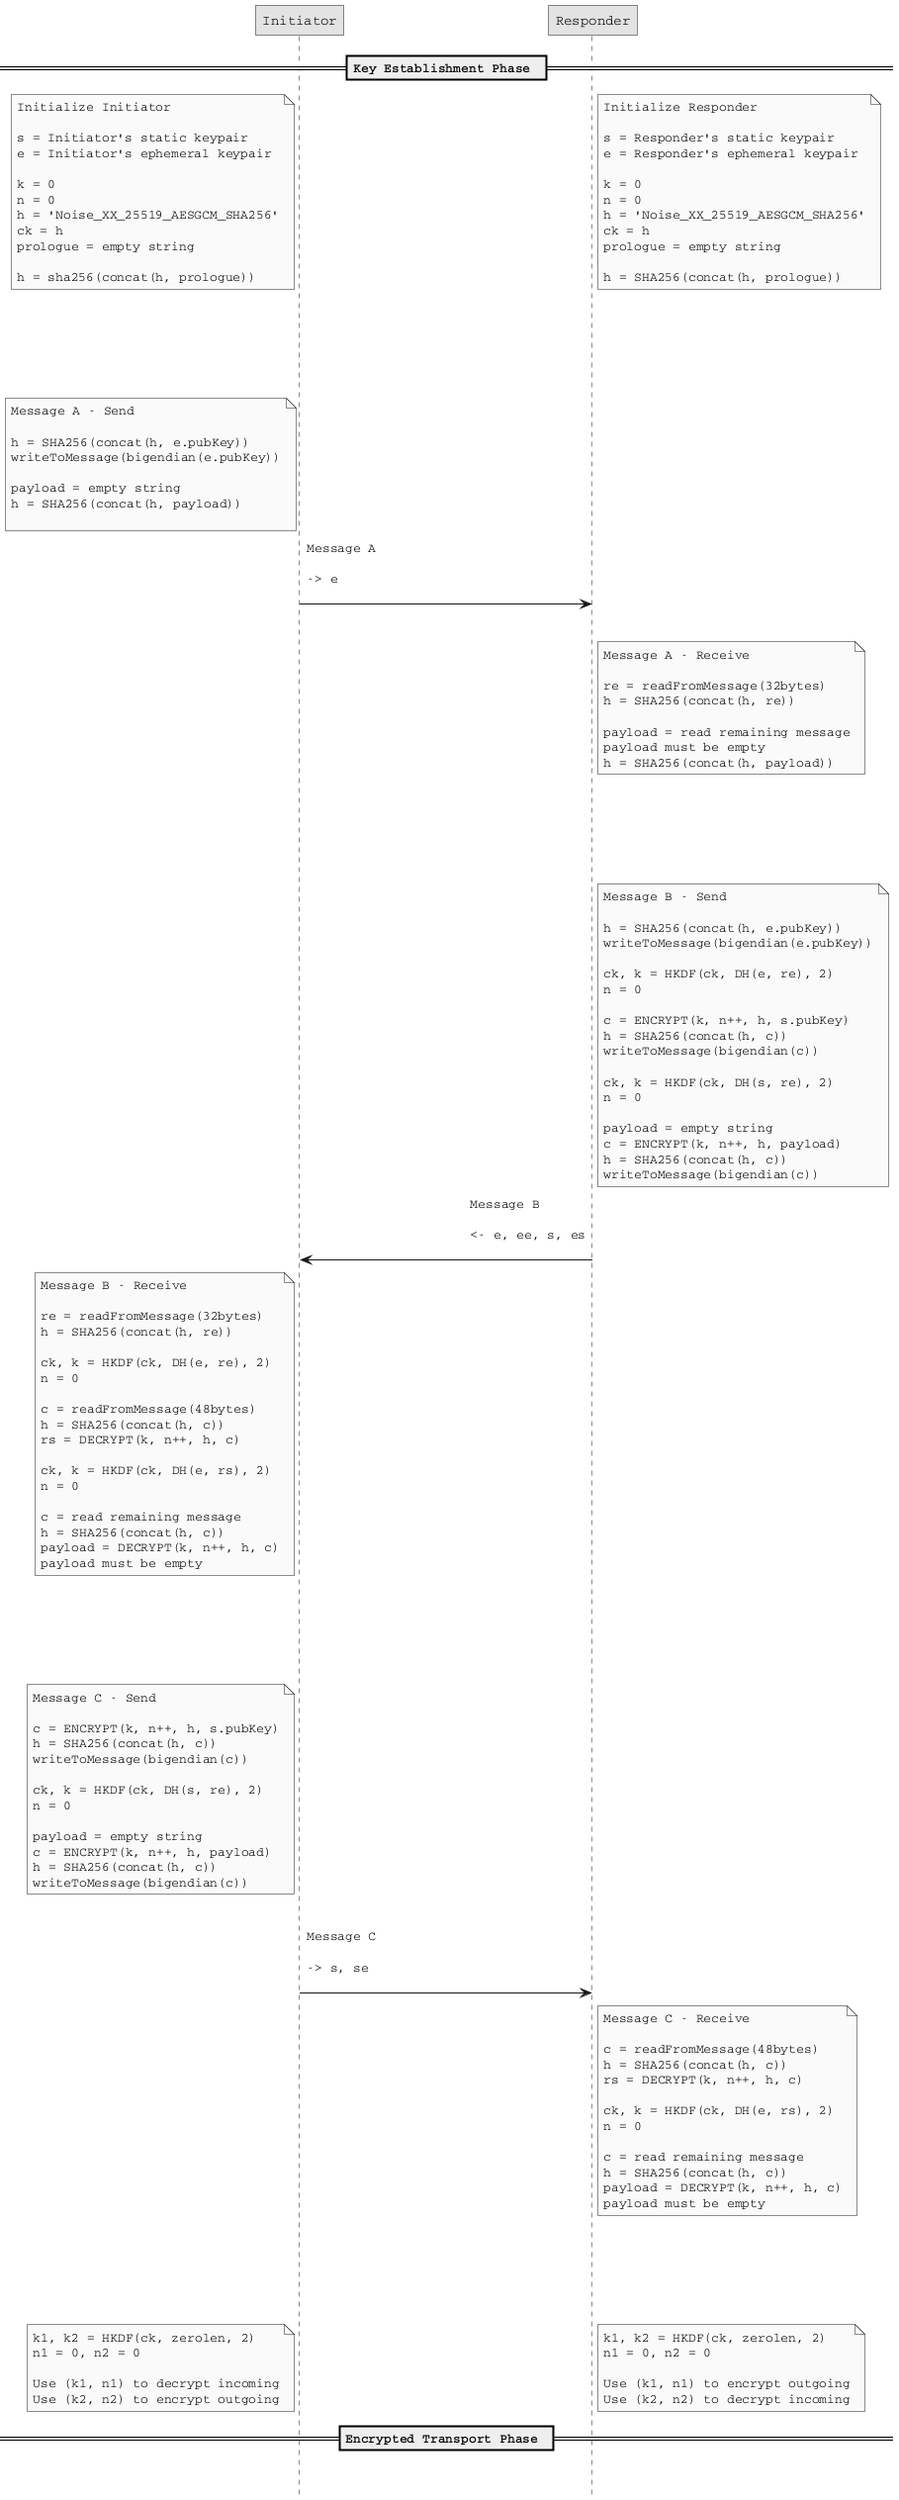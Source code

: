 @startuml
skinparam monochrome true
skinparam defaultFontName Courier
skinparam roundcorner 0
skinparam wrapWidth 300
skinparam sequenceMessageAlign direction

hide footbox

participant Initiator as I
participant Responder as R

== Key Establishment Phase ==

note left of I
Initialize Initiator

s = Initiator's static keypair
e = Initiator's ephemeral keypair

k = 0
n = 0
h = 'Noise_XX_25519_AESGCM_SHA256'
ck = h
prologue = empty string

h = sha256(concat(h, prologue))
end note

/ note right of R
Initialize Responder

s = Responder's static keypair
e = Responder's ephemeral keypair

k = 0
n = 0
h = 'Noise_XX_25519_AESGCM_SHA256'
ck = h
prologue = empty string

h = SHA256(concat(h, prologue))
end note

||100||

note left of I
Message A - Send

h = SHA256(concat(h, e.pubKey))
writeToMessage(bigendian(e.pubKey))

payload = empty string
h = SHA256(concat(h, payload))

end note

I -> R: Message A \n\n-> e\n

|||

note right of R
Message A - Receive

re = readFromMessage(32bytes)
h = SHA256(concat(h, re))

payload = read remaining message
payload must be empty
h = SHA256(concat(h, payload))
end note

||100||

note right of R
Message B - Send

h = SHA256(concat(h, e.pubKey))
writeToMessage(bigendian(e.pubKey))

ck, k = HKDF(ck, DH(e, re), 2)
n = 0

c = ENCRYPT(k, n++, h, s.pubKey)
h = SHA256(concat(h, c))
writeToMessage(bigendian(c))

ck, k = HKDF(ck, DH(s, re), 2)
n = 0

payload = empty string
c = ENCRYPT(k, n++, h, payload)
h = SHA256(concat(h, c))
writeToMessage(bigendian(c))
end note

R -> I: Message B \n\n<- e, ee, s, es\n

note left of I
Message B - Receive

re = readFromMessage(32bytes)
h = SHA256(concat(h, re))

ck, k = HKDF(ck, DH(e, re), 2)
n = 0

c = readFromMessage(48bytes)
h = SHA256(concat(h, c))
rs = DECRYPT(k, n++, h, c)

ck, k = HKDF(ck, DH(e, rs), 2)
n = 0

c = read remaining message
h = SHA256(concat(h, c))
payload = DECRYPT(k, n++, h, c)
payload must be empty
end note

||100||

note left of I
Message C - Send

c = ENCRYPT(k, n++, h, s.pubKey)
h = SHA256(concat(h, c))
writeToMessage(bigendian(c))

ck, k = HKDF(ck, DH(s, re), 2)
n = 0

payload = empty string
c = ENCRYPT(k, n++, h, payload)
h = SHA256(concat(h, c))
writeToMessage(bigendian(c))
end note

|||

I -> R: Message C \n\n-> s, se\n

note right of R
Message C - Receive

c = readFromMessage(48bytes)
h = SHA256(concat(h, c))
rs = DECRYPT(k, n++, h, c)

ck, k = HKDF(ck, DH(e, rs), 2)
n = 0

c = read remaining message
h = SHA256(concat(h, c))
payload = DECRYPT(k, n++, h, c)
payload must be empty
end note

||100||


note left of I
k1, k2 = HKDF(ck, zerolen, 2)
n1 = 0, n2 = 0

Use (k1, n1) to decrypt incoming
Use (k2, n2) to encrypt outgoing
end note

/ note right of R
k1, k2 = HKDF(ck, zerolen, 2)
n1 = 0, n2 = 0

Use (k1, n1) to encrypt outgoing
Use (k2, n2) to decrypt incoming
end note


== Encrypted Transport Phase ==

|||

@enduml